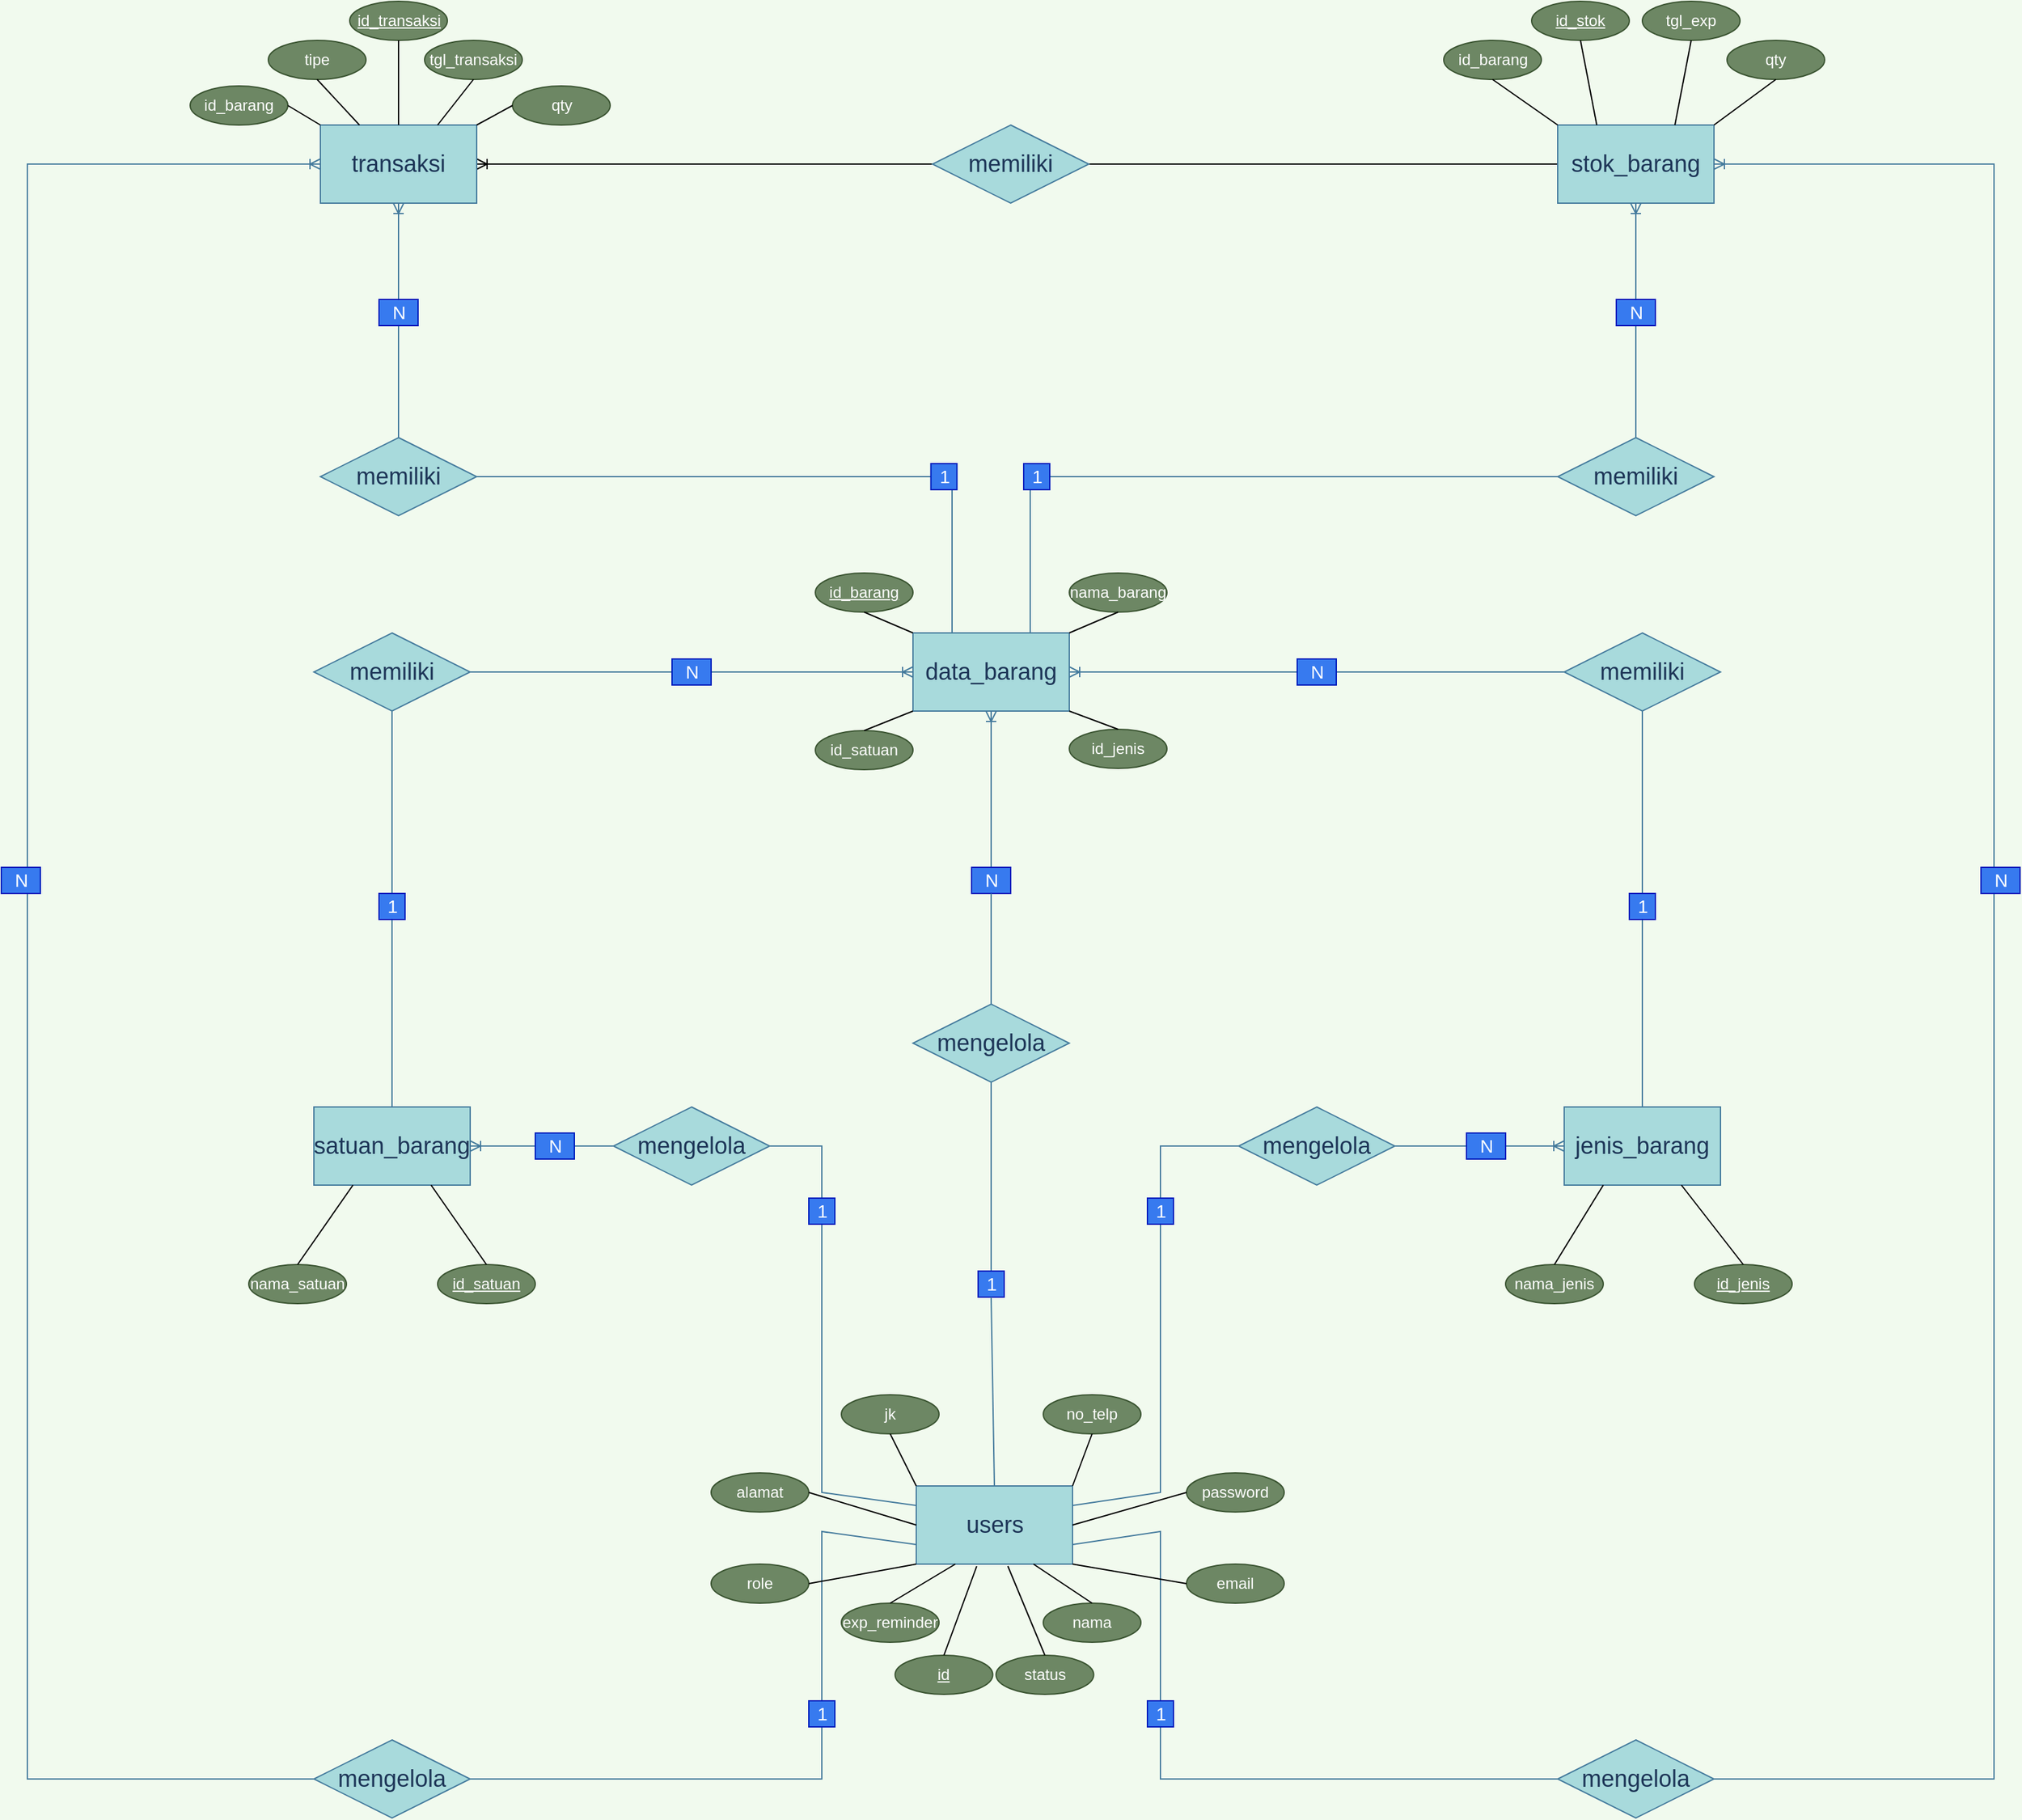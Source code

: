 <mxfile version="14.8.0" type="device"><diagram id="NqSRpbnC6tmVf7jYJp5x" name="Page-1"><mxGraphModel dx="2586" dy="2064" grid="1" gridSize="10" guides="1" tooltips="1" connect="1" arrows="1" fold="1" page="1" pageScale="1" pageWidth="850" pageHeight="1100" background="#F1FAEE" math="0" shadow="0"><root><mxCell id="0"/><mxCell id="1" parent="0"/><mxCell id="N43qini-eTyq1jit4gel-2" value="" style="fontSize=12;html=1;endArrow=ERoneToMany;entryX=1;entryY=0.5;entryDx=0;entryDy=0;exitX=0;exitY=0.5;exitDx=0;exitDy=0;" edge="1" parent="1" source="0LpE2z9SknwrmuO1FO9t-9" target="0LpE2z9SknwrmuO1FO9t-3"><mxGeometry width="100" height="100" relative="1" as="geometry"><mxPoint x="385" y="-300" as="sourcePoint"/><mxPoint x="485" y="-400" as="targetPoint"/></mxGeometry></mxCell><mxCell id="0LpE2z9SknwrmuO1FO9t-1" value="users" style="rounded=0;whiteSpace=wrap;html=1;fontSize=18;fillColor=#A8DADC;strokeColor=#457B9D;fontColor=#1D3557;" parent="1" vertex="1"><mxGeometry x="132.5" y="490" width="120" height="60" as="geometry"/></mxCell><mxCell id="0LpE2z9SknwrmuO1FO9t-3" value="transaksi" style="rounded=0;whiteSpace=wrap;html=1;fontSize=18;fillColor=#A8DADC;strokeColor=#457B9D;fontColor=#1D3557;" parent="1" vertex="1"><mxGeometry x="-325" y="-555" width="120" height="60" as="geometry"/></mxCell><mxCell id="0LpE2z9SknwrmuO1FO9t-5" value="data_barang" style="rounded=0;whiteSpace=wrap;html=1;fontSize=18;fillColor=#A8DADC;strokeColor=#457B9D;fontColor=#1D3557;" parent="1" vertex="1"><mxGeometry x="130" y="-165" width="120" height="60" as="geometry"/></mxCell><mxCell id="0LpE2z9SknwrmuO1FO9t-7" value="jenis_barang" style="rounded=0;whiteSpace=wrap;html=1;fontSize=18;fillColor=#A8DADC;strokeColor=#457B9D;fontColor=#1D3557;" parent="1" vertex="1"><mxGeometry x="630" y="199" width="120" height="60" as="geometry"/></mxCell><mxCell id="0LpE2z9SknwrmuO1FO9t-8" value="satuan_barang" style="rounded=0;whiteSpace=wrap;html=1;fontSize=18;fillColor=#A8DADC;strokeColor=#457B9D;fontColor=#1D3557;" parent="1" vertex="1"><mxGeometry x="-330" y="199" width="120" height="60" as="geometry"/></mxCell><mxCell id="0LpE2z9SknwrmuO1FO9t-9" value="stok_barang" style="rounded=0;whiteSpace=wrap;html=1;fontSize=18;fillColor=#A8DADC;strokeColor=#457B9D;fontColor=#1D3557;" parent="1" vertex="1"><mxGeometry x="625" y="-555" width="120" height="60" as="geometry"/></mxCell><mxCell id="0LpE2z9SknwrmuO1FO9t-11" value="mengelola" style="shape=rhombus;perimeter=rhombusPerimeter;whiteSpace=wrap;html=1;align=center;fontSize=18;fillColor=#A8DADC;strokeColor=#457B9D;fontColor=#1D3557;" parent="1" vertex="1"><mxGeometry x="130" y="120" width="120" height="60" as="geometry"/></mxCell><mxCell id="0LpE2z9SknwrmuO1FO9t-16" value="mengelola" style="shape=rhombus;perimeter=rhombusPerimeter;whiteSpace=wrap;html=1;align=center;fontSize=18;fillColor=#A8DADC;strokeColor=#457B9D;fontColor=#1D3557;" parent="1" vertex="1"><mxGeometry x="380" y="199" width="120" height="60" as="geometry"/></mxCell><mxCell id="0LpE2z9SknwrmuO1FO9t-17" value="memiliki" style="shape=rhombus;perimeter=rhombusPerimeter;whiteSpace=wrap;html=1;align=center;fontSize=18;fillColor=#A8DADC;strokeColor=#457B9D;fontColor=#1D3557;" parent="1" vertex="1"><mxGeometry x="-330" y="-165" width="120" height="60" as="geometry"/></mxCell><mxCell id="0LpE2z9SknwrmuO1FO9t-18" value="memiliki" style="shape=rhombus;perimeter=rhombusPerimeter;whiteSpace=wrap;html=1;align=center;fontSize=18;fillColor=#A8DADC;strokeColor=#457B9D;fontColor=#1D3557;" parent="1" vertex="1"><mxGeometry x="630" y="-165" width="120" height="60" as="geometry"/></mxCell><mxCell id="0LpE2z9SknwrmuO1FO9t-19" value="memiliki" style="shape=rhombus;perimeter=rhombusPerimeter;whiteSpace=wrap;html=1;align=center;fontSize=18;fillColor=#A8DADC;strokeColor=#457B9D;fontColor=#1D3557;" parent="1" vertex="1"><mxGeometry x="-325" y="-315" width="120" height="60" as="geometry"/></mxCell><mxCell id="0LpE2z9SknwrmuO1FO9t-20" value="mengelola" style="shape=rhombus;perimeter=rhombusPerimeter;whiteSpace=wrap;html=1;align=center;fontSize=18;fillColor=#A8DADC;strokeColor=#457B9D;fontColor=#1D3557;" parent="1" vertex="1"><mxGeometry x="-100" y="199" width="120" height="60" as="geometry"/></mxCell><mxCell id="0LpE2z9SknwrmuO1FO9t-22" value="memiliki" style="shape=rhombus;perimeter=rhombusPerimeter;whiteSpace=wrap;html=1;align=center;fontSize=18;fillColor=#A8DADC;strokeColor=#457B9D;fontColor=#1D3557;" parent="1" vertex="1"><mxGeometry x="625" y="-315" width="120" height="60" as="geometry"/></mxCell><mxCell id="0LpE2z9SknwrmuO1FO9t-23" value="mengelola" style="shape=rhombus;perimeter=rhombusPerimeter;whiteSpace=wrap;html=1;align=center;fontSize=18;fillColor=#A8DADC;strokeColor=#457B9D;fontColor=#1D3557;" parent="1" vertex="1"><mxGeometry x="625" y="685" width="120" height="60" as="geometry"/></mxCell><mxCell id="0LpE2z9SknwrmuO1FO9t-24" value="" style="endArrow=none;html=1;rounded=0;fontSize=18;exitX=0.5;exitY=0;exitDx=0;exitDy=0;entryX=0.5;entryY=1;entryDx=0;entryDy=0;strokeColor=#457B9D;fontColor=#1D3557;labelBackgroundColor=#F1FAEE;strokeWidth=1;startArrow=none;" parent="1" source="0LpE2z9SknwrmuO1FO9t-92" target="0LpE2z9SknwrmuO1FO9t-11" edge="1"><mxGeometry relative="1" as="geometry"><mxPoint x="470" y="19" as="sourcePoint"/><mxPoint x="630" y="19" as="targetPoint"/></mxGeometry></mxCell><mxCell id="0LpE2z9SknwrmuO1FO9t-26" value="" style="endArrow=none;html=1;rounded=0;fontSize=18;exitX=1;exitY=0.25;exitDx=0;exitDy=0;entryX=0;entryY=0.5;entryDx=0;entryDy=0;strokeColor=#457B9D;fontColor=#1D3557;labelBackgroundColor=#F1FAEE;strokeWidth=1;" parent="1" source="0LpE2z9SknwrmuO1FO9t-1" target="0LpE2z9SknwrmuO1FO9t-16" edge="1"><mxGeometry relative="1" as="geometry"><mxPoint x="250" y="334" as="sourcePoint"/><mxPoint x="630" y="19" as="targetPoint"/><Array as="points"><mxPoint x="320" y="495"/><mxPoint x="320" y="229"/></Array></mxGeometry></mxCell><mxCell id="0LpE2z9SknwrmuO1FO9t-27" value="" style="endArrow=none;html=1;rounded=0;fontSize=18;exitX=0;exitY=0.5;exitDx=0;exitDy=0;entryX=1;entryY=0.75;entryDx=0;entryDy=0;strokeColor=#457B9D;fontColor=#1D3557;labelBackgroundColor=#F1FAEE;strokeWidth=1;" parent="1" source="0LpE2z9SknwrmuO1FO9t-23" target="0LpE2z9SknwrmuO1FO9t-1" edge="1"><mxGeometry relative="1" as="geometry"><mxPoint x="200" y="585" as="sourcePoint"/><mxPoint x="250" y="620" as="targetPoint"/><Array as="points"><mxPoint x="320" y="715"/><mxPoint x="320" y="525"/></Array></mxGeometry></mxCell><mxCell id="0LpE2z9SknwrmuO1FO9t-30" value="" style="endArrow=none;html=1;rounded=0;fontSize=18;exitX=0;exitY=0.25;exitDx=0;exitDy=0;entryX=1;entryY=0.5;entryDx=0;entryDy=0;strokeColor=#457B9D;fontColor=#1D3557;labelBackgroundColor=#F1FAEE;strokeWidth=1;" parent="1" source="0LpE2z9SknwrmuO1FO9t-1" target="0LpE2z9SknwrmuO1FO9t-20" edge="1"><mxGeometry relative="1" as="geometry"><mxPoint x="130" y="334" as="sourcePoint"/><mxPoint x="230" y="209" as="targetPoint"/><Array as="points"><mxPoint x="60" y="495"/><mxPoint x="60" y="229"/></Array></mxGeometry></mxCell><mxCell id="0LpE2z9SknwrmuO1FO9t-35" value="" style="endArrow=none;html=1;rounded=0;fontSize=18;exitX=0.5;exitY=0;exitDx=0;exitDy=0;entryX=0.5;entryY=1;entryDx=0;entryDy=0;strokeColor=#457B9D;fontColor=#1D3557;labelBackgroundColor=#F1FAEE;strokeWidth=1;" parent="1" source="0LpE2z9SknwrmuO1FO9t-7" target="0LpE2z9SknwrmuO1FO9t-18" edge="1"><mxGeometry relative="1" as="geometry"><mxPoint x="280" y="409" as="sourcePoint"/><mxPoint x="280" y="259" as="targetPoint"/></mxGeometry></mxCell><mxCell id="0LpE2z9SknwrmuO1FO9t-37" value="" style="endArrow=none;html=1;rounded=0;fontSize=18;exitX=0.5;exitY=0;exitDx=0;exitDy=0;entryX=0.5;entryY=1;entryDx=0;entryDy=0;strokeColor=#457B9D;fontColor=#1D3557;labelBackgroundColor=#F1FAEE;strokeWidth=1;" parent="1" source="0LpE2z9SknwrmuO1FO9t-8" target="0LpE2z9SknwrmuO1FO9t-17" edge="1"><mxGeometry relative="1" as="geometry"><mxPoint x="300" y="429" as="sourcePoint"/><mxPoint x="300" y="279" as="targetPoint"/></mxGeometry></mxCell><mxCell id="0LpE2z9SknwrmuO1FO9t-42" value="" style="endArrow=none;html=1;rounded=0;fontSize=18;exitX=0.75;exitY=0;exitDx=0;exitDy=0;entryX=0;entryY=0.5;entryDx=0;entryDy=0;strokeColor=#457B9D;fontColor=#1D3557;labelBackgroundColor=#F1FAEE;strokeWidth=1;" parent="1" source="0LpE2z9SknwrmuO1FO9t-5" target="0LpE2z9SknwrmuO1FO9t-22" edge="1"><mxGeometry relative="1" as="geometry"><mxPoint x="200" y="-295" as="sourcePoint"/><mxPoint x="200" y="-405" as="targetPoint"/><Array as="points"><mxPoint x="220" y="-285"/></Array></mxGeometry></mxCell><mxCell id="0LpE2z9SknwrmuO1FO9t-43" value="" style="endArrow=none;html=1;rounded=0;fontSize=18;exitX=0.25;exitY=0;exitDx=0;exitDy=0;entryX=1;entryY=0.5;entryDx=0;entryDy=0;strokeColor=#457B9D;fontColor=#1D3557;labelBackgroundColor=#F1FAEE;strokeWidth=1;" parent="1" source="0LpE2z9SknwrmuO1FO9t-5" target="0LpE2z9SknwrmuO1FO9t-19" edge="1"><mxGeometry relative="1" as="geometry"><mxPoint x="210" y="-285" as="sourcePoint"/><mxPoint x="210" y="-395" as="targetPoint"/><Array as="points"><mxPoint x="160" y="-285"/></Array></mxGeometry></mxCell><mxCell id="0LpE2z9SknwrmuO1FO9t-56" value="mengelola" style="shape=rhombus;perimeter=rhombusPerimeter;whiteSpace=wrap;html=1;align=center;fontSize=18;fillColor=#A8DADC;strokeColor=#457B9D;fontColor=#1D3557;" parent="1" vertex="1"><mxGeometry x="-330" y="685" width="120" height="60" as="geometry"/></mxCell><mxCell id="0LpE2z9SknwrmuO1FO9t-57" value="" style="endArrow=none;html=1;rounded=0;fontSize=18;exitX=1;exitY=0.5;exitDx=0;exitDy=0;entryX=0;entryY=0.75;entryDx=0;entryDy=0;strokeColor=#457B9D;fontColor=#1D3557;labelBackgroundColor=#F1FAEE;strokeWidth=1;" parent="1" source="0LpE2z9SknwrmuO1FO9t-56" target="0LpE2z9SknwrmuO1FO9t-1" edge="1"><mxGeometry relative="1" as="geometry"><mxPoint x="-200" y="725" as="sourcePoint"/><mxPoint x="190" y="635" as="targetPoint"/><Array as="points"><mxPoint x="60" y="715"/><mxPoint x="60" y="525"/></Array></mxGeometry></mxCell><mxCell id="0LpE2z9SknwrmuO1FO9t-59" value="" style="fontSize=12;html=1;endArrow=ERoneToMany;entryX=0.5;entryY=1;entryDx=0;entryDy=0;exitX=0.5;exitY=0;exitDx=0;exitDy=0;strokeColor=#457B9D;fontColor=#1D3557;labelBackgroundColor=#F1FAEE;strokeWidth=1;startArrow=none;" parent="1" source="0LpE2z9SknwrmuO1FO9t-90" target="0LpE2z9SknwrmuO1FO9t-5" edge="1"><mxGeometry width="100" height="100" relative="1" as="geometry"><mxPoint x="100" y="19" as="sourcePoint"/><mxPoint x="200" y="-81" as="targetPoint"/></mxGeometry></mxCell><mxCell id="0LpE2z9SknwrmuO1FO9t-60" value="" style="fontSize=12;html=1;endArrow=ERoneToMany;entryX=0;entryY=0.5;entryDx=0;entryDy=0;exitX=1;exitY=0.5;exitDx=0;exitDy=0;strokeColor=#457B9D;fontColor=#1D3557;labelBackgroundColor=#F1FAEE;" parent="1" source="0LpE2z9SknwrmuO1FO9t-16" target="0LpE2z9SknwrmuO1FO9t-7" edge="1"><mxGeometry width="100" height="100" relative="1" as="geometry"><mxPoint x="200" y="5" as="sourcePoint"/><mxPoint x="200" y="-95" as="targetPoint"/></mxGeometry></mxCell><mxCell id="0LpE2z9SknwrmuO1FO9t-61" value="" style="fontSize=12;html=1;endArrow=ERoneToMany;entryX=1;entryY=0.5;entryDx=0;entryDy=0;exitX=0;exitY=0.5;exitDx=0;exitDy=0;strokeColor=#457B9D;fontColor=#1D3557;labelBackgroundColor=#F1FAEE;strokeWidth=1;" parent="1" source="0LpE2z9SknwrmuO1FO9t-20" target="0LpE2z9SknwrmuO1FO9t-8" edge="1"><mxGeometry width="100" height="100" relative="1" as="geometry"><mxPoint x="210" y="15" as="sourcePoint"/><mxPoint x="210" y="-85" as="targetPoint"/></mxGeometry></mxCell><mxCell id="0LpE2z9SknwrmuO1FO9t-65" value="" style="fontSize=12;html=1;endArrow=ERoneToMany;exitX=1;exitY=0.5;exitDx=0;exitDy=0;rounded=0;entryX=1;entryY=0.5;entryDx=0;entryDy=0;strokeColor=#457B9D;fontColor=#1D3557;labelBackgroundColor=#F1FAEE;strokeWidth=1;" parent="1" source="0LpE2z9SknwrmuO1FO9t-23" target="0LpE2z9SknwrmuO1FO9t-9" edge="1"><mxGeometry width="100" height="100" relative="1" as="geometry"><mxPoint x="250" y="216" as="sourcePoint"/><mxPoint x="910" y="490" as="targetPoint"/><Array as="points"><mxPoint x="960" y="715"/><mxPoint x="960" y="-525"/></Array></mxGeometry></mxCell><mxCell id="0LpE2z9SknwrmuO1FO9t-66" value="" style="fontSize=12;html=1;endArrow=ERoneToMany;entryX=0;entryY=0.5;entryDx=0;entryDy=0;exitX=0;exitY=0.5;exitDx=0;exitDy=0;rounded=0;strokeColor=#457B9D;fontColor=#1D3557;labelBackgroundColor=#F1FAEE;strokeWidth=1;" parent="1" source="0LpE2z9SknwrmuO1FO9t-56" target="0LpE2z9SknwrmuO1FO9t-3" edge="1"><mxGeometry width="100" height="100" relative="1" as="geometry"><mxPoint x="260" y="226" as="sourcePoint"/><mxPoint x="190" y="-625" as="targetPoint"/><Array as="points"><mxPoint x="-550" y="715"/><mxPoint x="-550" y="-525"/></Array></mxGeometry></mxCell><mxCell id="0LpE2z9SknwrmuO1FO9t-14" value="memiliki" style="shape=rhombus;perimeter=rhombusPerimeter;whiteSpace=wrap;html=1;align=center;fontSize=18;fillColor=#A8DADC;strokeColor=#457B9D;fontColor=#1D3557;" parent="1" vertex="1"><mxGeometry x="145" y="-555" width="120" height="60" as="geometry"/></mxCell><mxCell id="0LpE2z9SknwrmuO1FO9t-73" value="" style="fontSize=12;html=1;endArrow=ERoneToMany;rounded=0;exitX=0.5;exitY=0;exitDx=0;exitDy=0;strokeColor=#457B9D;fontColor=#1D3557;labelBackgroundColor=#F1FAEE;entryX=0.5;entryY=1;entryDx=0;entryDy=0;" parent="1" source="0LpE2z9SknwrmuO1FO9t-22" target="0LpE2z9SknwrmuO1FO9t-9" edge="1"><mxGeometry width="100" height="100" relative="1" as="geometry"><mxPoint x="205" y="-85" as="sourcePoint"/><mxPoint x="695" y="-480" as="targetPoint"/></mxGeometry></mxCell><mxCell id="0LpE2z9SknwrmuO1FO9t-74" value="" style="fontSize=12;html=1;endArrow=ERoneToMany;rounded=0;entryX=0.5;entryY=1;entryDx=0;entryDy=0;exitX=0.5;exitY=0;exitDx=0;exitDy=0;strokeColor=#457B9D;fontColor=#1D3557;labelBackgroundColor=#F1FAEE;strokeWidth=1;" parent="1" source="0LpE2z9SknwrmuO1FO9t-19" target="0LpE2z9SknwrmuO1FO9t-3" edge="1"><mxGeometry width="100" height="100" relative="1" as="geometry"><mxPoint x="-65" y="-301" as="sourcePoint"/><mxPoint x="-65" y="-481" as="targetPoint"/></mxGeometry></mxCell><mxCell id="0LpE2z9SknwrmuO1FO9t-75" value="" style="fontSize=12;html=1;endArrow=ERoneToMany;rounded=0;entryX=0;entryY=0.5;entryDx=0;entryDy=0;exitX=1;exitY=0.5;exitDx=0;exitDy=0;strokeColor=#457B9D;fontColor=#1D3557;labelBackgroundColor=#F1FAEE;strokeWidth=1;" parent="1" source="0LpE2z9SknwrmuO1FO9t-17" target="0LpE2z9SknwrmuO1FO9t-5" edge="1"><mxGeometry width="100" height="100" relative="1" as="geometry"><mxPoint x="700" y="-365" as="sourcePoint"/><mxPoint x="700" y="-545" as="targetPoint"/></mxGeometry></mxCell><mxCell id="0LpE2z9SknwrmuO1FO9t-76" value="" style="fontSize=12;html=1;endArrow=ERoneToMany;rounded=0;entryX=1;entryY=0.5;entryDx=0;entryDy=0;exitX=0;exitY=0.5;exitDx=0;exitDy=0;strokeColor=#457B9D;fontColor=#1D3557;labelBackgroundColor=#F1FAEE;strokeWidth=1;" parent="1" source="0LpE2z9SknwrmuO1FO9t-18" target="0LpE2z9SknwrmuO1FO9t-5" edge="1"><mxGeometry width="100" height="100" relative="1" as="geometry"><mxPoint x="-200" y="-125" as="sourcePoint"/><mxPoint x="140" y="-125" as="targetPoint"/></mxGeometry></mxCell><mxCell id="0LpE2z9SknwrmuO1FO9t-77" value="1" style="text;html=1;align=center;verticalAlign=middle;resizable=0;points=[];autosize=1;strokeColor=#001DBC;fontSize=14;fontColor=#ffffff;fillColor=#377AEF;" parent="1" vertex="1"><mxGeometry x="310" y="269" width="20" height="20" as="geometry"/></mxCell><mxCell id="0LpE2z9SknwrmuO1FO9t-81" value="N" style="text;html=1;align=center;verticalAlign=middle;resizable=0;points=[];autosize=1;strokeColor=#001DBC;fontSize=14;fontColor=#ffffff;fillColor=#377AEF;" parent="1" vertex="1"><mxGeometry x="555" y="219" width="30" height="20" as="geometry"/></mxCell><mxCell id="0LpE2z9SknwrmuO1FO9t-82" value="1" style="text;html=1;align=center;verticalAlign=middle;resizable=0;points=[];autosize=1;strokeColor=#001DBC;fontSize=14;fontColor=#ffffff;fillColor=#377AEF;" parent="1" vertex="1"><mxGeometry x="310" y="655" width="20" height="20" as="geometry"/></mxCell><mxCell id="0LpE2z9SknwrmuO1FO9t-83" value="N" style="text;html=1;align=center;verticalAlign=middle;resizable=0;points=[];autosize=1;strokeColor=#001DBC;fontSize=14;fontColor=#ffffff;fillColor=#377AEF;" parent="1" vertex="1"><mxGeometry x="950" y="15" width="30" height="20" as="geometry"/></mxCell><mxCell id="0LpE2z9SknwrmuO1FO9t-84" value="N" style="text;html=1;align=center;verticalAlign=middle;resizable=0;points=[];autosize=1;strokeColor=#001DBC;fontSize=14;fontColor=#ffffff;fillColor=#377AEF;" parent="1" vertex="1"><mxGeometry x="-160" y="219" width="30" height="20" as="geometry"/></mxCell><mxCell id="0LpE2z9SknwrmuO1FO9t-85" value="1" style="text;html=1;align=center;verticalAlign=middle;resizable=0;points=[];autosize=1;strokeColor=#001DBC;fontSize=14;fontColor=#ffffff;fillColor=#377AEF;" parent="1" vertex="1"><mxGeometry x="50" y="269" width="20" height="20" as="geometry"/></mxCell><mxCell id="0LpE2z9SknwrmuO1FO9t-88" value="1" style="text;html=1;align=center;verticalAlign=middle;resizable=0;points=[];autosize=1;strokeColor=#001DBC;fontSize=14;fontColor=#ffffff;fillColor=#377AEF;" parent="1" vertex="1"><mxGeometry x="50" y="655" width="20" height="20" as="geometry"/></mxCell><mxCell id="0LpE2z9SknwrmuO1FO9t-89" value="N" style="text;html=1;align=center;verticalAlign=middle;resizable=0;points=[];autosize=1;strokeColor=#001DBC;fontSize=14;fontColor=#ffffff;fillColor=#377AEF;" parent="1" vertex="1"><mxGeometry x="-570" y="15" width="30" height="20" as="geometry"/></mxCell><mxCell id="0LpE2z9SknwrmuO1FO9t-90" value="N" style="text;html=1;align=center;verticalAlign=middle;resizable=0;points=[];autosize=1;strokeColor=#001DBC;fontSize=14;fontColor=#ffffff;fillColor=#377AEF;" parent="1" vertex="1"><mxGeometry x="175" y="15" width="30" height="20" as="geometry"/></mxCell><mxCell id="0LpE2z9SknwrmuO1FO9t-91" value="" style="fontSize=12;html=1;endArrow=none;entryX=0.5;entryY=1;entryDx=0;entryDy=0;exitX=0.5;exitY=0;exitDx=0;exitDy=0;strokeColor=#457B9D;fontColor=#1D3557;labelBackgroundColor=#F1FAEE;strokeWidth=1;" parent="1" source="0LpE2z9SknwrmuO1FO9t-11" target="0LpE2z9SknwrmuO1FO9t-90" edge="1"><mxGeometry width="100" height="100" relative="1" as="geometry"><mxPoint x="190" y="-5" as="sourcePoint"/><mxPoint x="190" y="-105" as="targetPoint"/></mxGeometry></mxCell><mxCell id="0LpE2z9SknwrmuO1FO9t-92" value="1" style="text;html=1;align=center;verticalAlign=middle;resizable=0;points=[];autosize=1;strokeColor=#001DBC;fontSize=14;fontColor=#ffffff;fillColor=#377AEF;" parent="1" vertex="1"><mxGeometry x="180" y="325" width="20" height="20" as="geometry"/></mxCell><mxCell id="0LpE2z9SknwrmuO1FO9t-93" value="" style="endArrow=none;html=1;rounded=0;fontSize=18;exitX=0.5;exitY=0;exitDx=0;exitDy=0;entryX=0.5;entryY=1;entryDx=0;entryDy=0;strokeColor=#457B9D;fontColor=#1D3557;labelBackgroundColor=#F1FAEE;strokeWidth=1;" parent="1" source="0LpE2z9SknwrmuO1FO9t-1" target="0LpE2z9SknwrmuO1FO9t-92" edge="1"><mxGeometry relative="1" as="geometry"><mxPoint x="190" y="319" as="sourcePoint"/><mxPoint x="190" y="55" as="targetPoint"/></mxGeometry></mxCell><mxCell id="0LpE2z9SknwrmuO1FO9t-94" value="1" style="text;html=1;align=center;verticalAlign=middle;resizable=0;points=[];autosize=1;strokeColor=#001DBC;fontSize=14;fontColor=#ffffff;fillColor=#377AEF;" parent="1" vertex="1"><mxGeometry x="680" y="35" width="20" height="20" as="geometry"/></mxCell><mxCell id="0LpE2z9SknwrmuO1FO9t-95" value="N" style="text;html=1;align=center;verticalAlign=middle;resizable=0;points=[];autosize=1;strokeColor=#001DBC;fontSize=14;fontColor=#ffffff;fillColor=#377AEF;" parent="1" vertex="1"><mxGeometry x="425" y="-145" width="30" height="20" as="geometry"/></mxCell><mxCell id="0LpE2z9SknwrmuO1FO9t-96" value="N" style="text;html=1;align=center;verticalAlign=middle;resizable=0;points=[];autosize=1;strokeColor=#001DBC;fontSize=14;fontColor=#ffffff;fillColor=#377AEF;" parent="1" vertex="1"><mxGeometry x="-55" y="-145" width="30" height="20" as="geometry"/></mxCell><mxCell id="0LpE2z9SknwrmuO1FO9t-97" value="1" style="text;html=1;align=center;verticalAlign=middle;resizable=0;points=[];autosize=1;strokeColor=#001DBC;fontSize=14;fontColor=#ffffff;fillColor=#377AEF;" parent="1" vertex="1"><mxGeometry x="-280" y="35" width="20" height="20" as="geometry"/></mxCell><mxCell id="0LpE2z9SknwrmuO1FO9t-102" value="N" style="text;html=1;align=center;verticalAlign=middle;resizable=0;points=[];autosize=1;strokeColor=#001DBC;fontSize=14;fontColor=#ffffff;fillColor=#377AEF;" parent="1" vertex="1"><mxGeometry x="-280" y="-421" width="30" height="20" as="geometry"/></mxCell><mxCell id="0LpE2z9SknwrmuO1FO9t-104" value="1" style="text;html=1;align=center;verticalAlign=middle;resizable=0;points=[];autosize=1;strokeColor=#001DBC;fontSize=14;fontColor=#ffffff;fillColor=#377AEF;" parent="1" vertex="1"><mxGeometry x="143.75" y="-295" width="20" height="20" as="geometry"/></mxCell><mxCell id="0LpE2z9SknwrmuO1FO9t-116" value="N" style="text;html=1;align=center;verticalAlign=middle;resizable=0;points=[];autosize=1;strokeColor=#001DBC;fontSize=14;fontColor=#ffffff;fillColor=#377AEF;" parent="1" vertex="1"><mxGeometry x="670" y="-421" width="30" height="20" as="geometry"/></mxCell><mxCell id="f75K8_sTijkNqX_Js_gr-3" value="role" style="ellipse;whiteSpace=wrap;html=1;fillColor=#6d8764;strokeColor=#3A5431;fontColor=#ffffff;" parent="1" vertex="1"><mxGeometry x="-25" y="550" width="75" height="30" as="geometry"/></mxCell><mxCell id="f75K8_sTijkNqX_Js_gr-4" value="nama" style="ellipse;whiteSpace=wrap;html=1;fillColor=#6d8764;strokeColor=#3A5431;fontColor=#ffffff;" parent="1" vertex="1"><mxGeometry x="230" y="580" width="75" height="30" as="geometry"/></mxCell><mxCell id="f75K8_sTijkNqX_Js_gr-5" value="email" style="ellipse;whiteSpace=wrap;html=1;fillColor=#6d8764;strokeColor=#3A5431;fontColor=#ffffff;" parent="1" vertex="1"><mxGeometry x="340" y="550" width="75" height="30" as="geometry"/></mxCell><mxCell id="f75K8_sTijkNqX_Js_gr-6" value="password" style="ellipse;whiteSpace=wrap;html=1;fillColor=#6d8764;strokeColor=#3A5431;fontColor=#ffffff;" parent="1" vertex="1"><mxGeometry x="340" y="480" width="75" height="30" as="geometry"/></mxCell><mxCell id="f75K8_sTijkNqX_Js_gr-7" value="jk" style="ellipse;whiteSpace=wrap;html=1;fillColor=#6d8764;strokeColor=#3A5431;fontColor=#ffffff;" parent="1" vertex="1"><mxGeometry x="75" y="420" width="75" height="30" as="geometry"/></mxCell><mxCell id="f75K8_sTijkNqX_Js_gr-8" value="alamat" style="ellipse;whiteSpace=wrap;html=1;fillColor=#6d8764;strokeColor=#3A5431;fontColor=#ffffff;" parent="1" vertex="1"><mxGeometry x="-25" y="480" width="75" height="30" as="geometry"/></mxCell><mxCell id="f75K8_sTijkNqX_Js_gr-9" value="exp_reminder" style="ellipse;whiteSpace=wrap;html=1;fillColor=#6d8764;strokeColor=#3A5431;fontColor=#ffffff;" parent="1" vertex="1"><mxGeometry x="75" y="580" width="75" height="30" as="geometry"/></mxCell><mxCell id="f75K8_sTijkNqX_Js_gr-10" value="no_telp" style="ellipse;whiteSpace=wrap;html=1;fillColor=#6d8764;strokeColor=#3A5431;fontColor=#ffffff;" parent="1" vertex="1"><mxGeometry x="230" y="420" width="75" height="30" as="geometry"/></mxCell><mxCell id="f75K8_sTijkNqX_Js_gr-11" value="id" style="ellipse;whiteSpace=wrap;html=1;align=center;fontStyle=4;fillColor=#6d8764;strokeColor=#3A5431;fontColor=#ffffff;" parent="1" vertex="1"><mxGeometry x="116.25" y="620" width="75" height="30" as="geometry"/></mxCell><mxCell id="f75K8_sTijkNqX_Js_gr-15" value="" style="endArrow=none;html=1;entryX=0;entryY=0.5;entryDx=0;entryDy=0;exitX=1;exitY=0.5;exitDx=0;exitDy=0;" parent="1" source="0LpE2z9SknwrmuO1FO9t-1" target="f75K8_sTijkNqX_Js_gr-6" edge="1"><mxGeometry width="50" height="50" relative="1" as="geometry"><mxPoint x="240" y="650" as="sourcePoint"/><mxPoint x="290" y="600" as="targetPoint"/></mxGeometry></mxCell><mxCell id="f75K8_sTijkNqX_Js_gr-16" value="" style="endArrow=none;html=1;entryX=0;entryY=0.5;entryDx=0;entryDy=0;exitX=1;exitY=1;exitDx=0;exitDy=0;" parent="1" source="0LpE2z9SknwrmuO1FO9t-1" target="f75K8_sTijkNqX_Js_gr-5" edge="1"><mxGeometry width="50" height="50" relative="1" as="geometry"><mxPoint x="260" y="520" as="sourcePoint"/><mxPoint x="350.0" y="520" as="targetPoint"/></mxGeometry></mxCell><mxCell id="f75K8_sTijkNqX_Js_gr-17" value="" style="endArrow=none;html=1;entryX=0.5;entryY=0;entryDx=0;entryDy=0;exitX=0.75;exitY=1;exitDx=0;exitDy=0;" parent="1" source="0LpE2z9SknwrmuO1FO9t-1" target="f75K8_sTijkNqX_Js_gr-4" edge="1"><mxGeometry width="50" height="50" relative="1" as="geometry"><mxPoint x="260" y="550" as="sourcePoint"/><mxPoint x="350.0" y="575" as="targetPoint"/></mxGeometry></mxCell><mxCell id="f75K8_sTijkNqX_Js_gr-18" value="" style="endArrow=none;html=1;entryX=0.5;entryY=0;entryDx=0;entryDy=0;exitX=0.387;exitY=1.027;exitDx=0;exitDy=0;exitPerimeter=0;" parent="1" source="0LpE2z9SknwrmuO1FO9t-1" target="f75K8_sTijkNqX_Js_gr-11" edge="1"><mxGeometry width="50" height="50" relative="1" as="geometry"><mxPoint x="270" y="560" as="sourcePoint"/><mxPoint x="360.0" y="585" as="targetPoint"/></mxGeometry></mxCell><mxCell id="f75K8_sTijkNqX_Js_gr-19" value="" style="endArrow=none;html=1;entryX=0.5;entryY=0;entryDx=0;entryDy=0;exitX=0.25;exitY=1;exitDx=0;exitDy=0;" parent="1" source="0LpE2z9SknwrmuO1FO9t-1" target="f75K8_sTijkNqX_Js_gr-9" edge="1"><mxGeometry width="50" height="50" relative="1" as="geometry"><mxPoint x="170" y="550" as="sourcePoint"/><mxPoint x="137.5" y="590" as="targetPoint"/></mxGeometry></mxCell><mxCell id="f75K8_sTijkNqX_Js_gr-20" value="" style="endArrow=none;html=1;entryX=1;entryY=0.5;entryDx=0;entryDy=0;exitX=0;exitY=1;exitDx=0;exitDy=0;" parent="1" source="0LpE2z9SknwrmuO1FO9t-1" target="f75K8_sTijkNqX_Js_gr-3" edge="1"><mxGeometry width="50" height="50" relative="1" as="geometry"><mxPoint x="140" y="550" as="sourcePoint"/><mxPoint x="45.0" y="585" as="targetPoint"/></mxGeometry></mxCell><mxCell id="f75K8_sTijkNqX_Js_gr-21" value="" style="endArrow=none;html=1;entryX=1;entryY=0.5;entryDx=0;entryDy=0;exitX=0;exitY=0.5;exitDx=0;exitDy=0;" parent="1" source="0LpE2z9SknwrmuO1FO9t-1" target="f75K8_sTijkNqX_Js_gr-8" edge="1"><mxGeometry width="50" height="50" relative="1" as="geometry"><mxPoint x="150" y="560" as="sourcePoint"/><mxPoint x="55.0" y="595" as="targetPoint"/></mxGeometry></mxCell><mxCell id="f75K8_sTijkNqX_Js_gr-22" value="" style="endArrow=none;html=1;entryX=0;entryY=0;entryDx=0;entryDy=0;exitX=0.5;exitY=1;exitDx=0;exitDy=0;" parent="1" source="f75K8_sTijkNqX_Js_gr-7" target="0LpE2z9SknwrmuO1FO9t-1" edge="1"><mxGeometry width="50" height="50" relative="1" as="geometry"><mxPoint x="140" y="490" as="sourcePoint"/><mxPoint x="45.0" y="485" as="targetPoint"/></mxGeometry></mxCell><mxCell id="f75K8_sTijkNqX_Js_gr-23" value="" style="endArrow=none;html=1;entryX=0.5;entryY=1;entryDx=0;entryDy=0;exitX=1;exitY=0;exitDx=0;exitDy=0;" parent="1" source="0LpE2z9SknwrmuO1FO9t-1" target="f75K8_sTijkNqX_Js_gr-10" edge="1"><mxGeometry width="50" height="50" relative="1" as="geometry"><mxPoint x="220" y="530" as="sourcePoint"/><mxPoint x="268" y="451" as="targetPoint"/></mxGeometry></mxCell><mxCell id="f75K8_sTijkNqX_Js_gr-24" value="id_jenis" style="ellipse;whiteSpace=wrap;html=1;align=center;fontStyle=4;fillColor=#6d8764;strokeColor=#3A5431;fontColor=#ffffff;" parent="1" vertex="1"><mxGeometry x="730" y="320" width="75" height="30" as="geometry"/></mxCell><mxCell id="f75K8_sTijkNqX_Js_gr-25" value="nama_jenis" style="ellipse;whiteSpace=wrap;html=1;fillColor=#6d8764;strokeColor=#3A5431;fontColor=#ffffff;" parent="1" vertex="1"><mxGeometry x="585" y="320" width="75" height="30" as="geometry"/></mxCell><mxCell id="f75K8_sTijkNqX_Js_gr-26" value="" style="endArrow=none;html=1;entryX=0.25;entryY=1;entryDx=0;entryDy=0;exitX=0.5;exitY=0;exitDx=0;exitDy=0;" parent="1" source="f75K8_sTijkNqX_Js_gr-25" target="0LpE2z9SknwrmuO1FO9t-7" edge="1"><mxGeometry width="50" height="50" relative="1" as="geometry"><mxPoint x="310" y="330" as="sourcePoint"/><mxPoint x="360" y="280" as="targetPoint"/></mxGeometry></mxCell><mxCell id="f75K8_sTijkNqX_Js_gr-27" value="" style="endArrow=none;html=1;exitX=0.75;exitY=1;exitDx=0;exitDy=0;entryX=0.5;entryY=0;entryDx=0;entryDy=0;" parent="1" source="0LpE2z9SknwrmuO1FO9t-7" target="f75K8_sTijkNqX_Js_gr-24" edge="1"><mxGeometry width="50" height="50" relative="1" as="geometry"><mxPoint x="632.5" y="330" as="sourcePoint"/><mxPoint x="730" y="270" as="targetPoint"/></mxGeometry></mxCell><mxCell id="f75K8_sTijkNqX_Js_gr-28" value="id_satuan" style="ellipse;whiteSpace=wrap;html=1;align=center;fontStyle=4;fillColor=#6d8764;strokeColor=#3A5431;fontColor=#ffffff;" parent="1" vertex="1"><mxGeometry x="-235" y="320" width="75" height="30" as="geometry"/></mxCell><mxCell id="f75K8_sTijkNqX_Js_gr-29" value="nama_satuan" style="ellipse;whiteSpace=wrap;html=1;fillColor=#6d8764;strokeColor=#3A5431;fontColor=#ffffff;" parent="1" vertex="1"><mxGeometry x="-380" y="320" width="75" height="30" as="geometry"/></mxCell><mxCell id="f75K8_sTijkNqX_Js_gr-30" value="" style="endArrow=none;html=1;exitX=0.5;exitY=0;exitDx=0;exitDy=0;entryX=0.25;entryY=1;entryDx=0;entryDy=0;" parent="1" source="f75K8_sTijkNqX_Js_gr-29" target="0LpE2z9SknwrmuO1FO9t-8" edge="1"><mxGeometry width="50" height="50" relative="1" as="geometry"><mxPoint x="50" y="240" as="sourcePoint"/><mxPoint x="100" y="190" as="targetPoint"/></mxGeometry></mxCell><mxCell id="f75K8_sTijkNqX_Js_gr-31" value="" style="endArrow=none;html=1;exitX=0.75;exitY=1;exitDx=0;exitDy=0;entryX=0.5;entryY=0;entryDx=0;entryDy=0;" parent="1" source="0LpE2z9SknwrmuO1FO9t-8" target="f75K8_sTijkNqX_Js_gr-28" edge="1"><mxGeometry width="50" height="50" relative="1" as="geometry"><mxPoint x="-332.5" y="330" as="sourcePoint"/><mxPoint x="-290.0" y="269" as="targetPoint"/></mxGeometry></mxCell><mxCell id="f75K8_sTijkNqX_Js_gr-41" value="id_stok" style="ellipse;whiteSpace=wrap;html=1;align=center;fontStyle=4;fillColor=#6d8764;strokeColor=#3A5431;fontColor=#ffffff;" parent="1" vertex="1"><mxGeometry x="605" y="-650" width="75" height="30" as="geometry"/></mxCell><mxCell id="f75K8_sTijkNqX_Js_gr-46" value="tgl_exp" style="ellipse;whiteSpace=wrap;html=1;fillColor=#6d8764;strokeColor=#3A5431;fontColor=#ffffff;" parent="1" vertex="1"><mxGeometry x="690" y="-650" width="75" height="30" as="geometry"/></mxCell><mxCell id="f75K8_sTijkNqX_Js_gr-48" value="" style="endArrow=none;html=1;entryX=0.5;entryY=1;entryDx=0;entryDy=0;exitX=0.25;exitY=0;exitDx=0;exitDy=0;" parent="1" target="f75K8_sTijkNqX_Js_gr-41" edge="1" source="0LpE2z9SknwrmuO1FO9t-9"><mxGeometry width="50" height="50" relative="1" as="geometry"><mxPoint x="705" y="-570" as="sourcePoint"/><mxPoint x="735" y="-560" as="targetPoint"/></mxGeometry></mxCell><mxCell id="f75K8_sTijkNqX_Js_gr-49" value="" style="endArrow=none;html=1;entryX=0.5;entryY=1;entryDx=0;entryDy=0;exitX=0.75;exitY=0;exitDx=0;exitDy=0;" parent="1" source="0LpE2z9SknwrmuO1FO9t-9" target="f75K8_sTijkNqX_Js_gr-46" edge="1"><mxGeometry width="50" height="50" relative="1" as="geometry"><mxPoint x="695" y="-545" as="sourcePoint"/><mxPoint x="695" y="-610" as="targetPoint"/></mxGeometry></mxCell><mxCell id="f75K8_sTijkNqX_Js_gr-53" value="nama_barang" style="ellipse;whiteSpace=wrap;html=1;fillColor=#6d8764;strokeColor=#3A5431;fontColor=#ffffff;" parent="1" vertex="1"><mxGeometry x="250" y="-211" width="75" height="30" as="geometry"/></mxCell><mxCell id="f75K8_sTijkNqX_Js_gr-54" value="id_barang" style="ellipse;whiteSpace=wrap;html=1;align=center;fontStyle=4;fillColor=#6d8764;strokeColor=#3A5431;fontColor=#ffffff;" parent="1" vertex="1"><mxGeometry x="55" y="-211" width="75" height="30" as="geometry"/></mxCell><mxCell id="f75K8_sTijkNqX_Js_gr-55" value="id_jenis" style="ellipse;whiteSpace=wrap;html=1;fillColor=#6d8764;strokeColor=#3A5431;fontColor=#ffffff;" parent="1" vertex="1"><mxGeometry x="250" y="-91" width="75" height="30" as="geometry"/></mxCell><mxCell id="f75K8_sTijkNqX_Js_gr-56" value="id_satuan" style="ellipse;whiteSpace=wrap;html=1;fillColor=#6d8764;strokeColor=#3A5431;fontColor=#ffffff;" parent="1" vertex="1"><mxGeometry x="55" y="-90" width="75" height="30" as="geometry"/></mxCell><mxCell id="f75K8_sTijkNqX_Js_gr-57" value="" style="endArrow=none;html=1;entryX=0.5;entryY=1;entryDx=0;entryDy=0;exitX=1;exitY=0;exitDx=0;exitDy=0;" parent="1" source="0LpE2z9SknwrmuO1FO9t-5" target="f75K8_sTijkNqX_Js_gr-53" edge="1"><mxGeometry width="50" height="50" relative="1" as="geometry"><mxPoint x="180" y="-70" as="sourcePoint"/><mxPoint x="230" y="-120" as="targetPoint"/></mxGeometry></mxCell><mxCell id="f75K8_sTijkNqX_Js_gr-58" value="" style="endArrow=none;html=1;entryX=0.5;entryY=1;entryDx=0;entryDy=0;exitX=0;exitY=0;exitDx=0;exitDy=0;" parent="1" source="0LpE2z9SknwrmuO1FO9t-5" target="f75K8_sTijkNqX_Js_gr-54" edge="1"><mxGeometry width="50" height="50" relative="1" as="geometry"><mxPoint x="180" y="-70" as="sourcePoint"/><mxPoint x="230" y="-120" as="targetPoint"/></mxGeometry></mxCell><mxCell id="f75K8_sTijkNqX_Js_gr-59" value="" style="endArrow=none;html=1;entryX=0;entryY=1;entryDx=0;entryDy=0;exitX=0.5;exitY=0;exitDx=0;exitDy=0;" parent="1" source="f75K8_sTijkNqX_Js_gr-56" target="0LpE2z9SknwrmuO1FO9t-5" edge="1"><mxGeometry width="50" height="50" relative="1" as="geometry"><mxPoint x="180" y="-70" as="sourcePoint"/><mxPoint x="230" y="-120" as="targetPoint"/></mxGeometry></mxCell><mxCell id="f75K8_sTijkNqX_Js_gr-60" value="" style="endArrow=none;html=1;entryX=0.5;entryY=0;entryDx=0;entryDy=0;exitX=1;exitY=1;exitDx=0;exitDy=0;" parent="1" source="0LpE2z9SknwrmuO1FO9t-5" target="f75K8_sTijkNqX_Js_gr-55" edge="1"><mxGeometry width="50" height="50" relative="1" as="geometry"><mxPoint x="180" y="-70" as="sourcePoint"/><mxPoint x="230" y="-120" as="targetPoint"/></mxGeometry></mxCell><mxCell id="N43qini-eTyq1jit4gel-1" value="1" style="text;html=1;align=center;verticalAlign=middle;resizable=0;points=[];autosize=1;strokeColor=#001DBC;fontSize=14;fontColor=#ffffff;fillColor=#377AEF;" vertex="1" parent="1"><mxGeometry x="215" y="-295" width="20" height="20" as="geometry"/></mxCell><mxCell id="N43qini-eTyq1jit4gel-3" value="id_barang" style="ellipse;whiteSpace=wrap;html=1;fillColor=#6d8764;strokeColor=#3A5431;fontColor=#ffffff;" vertex="1" parent="1"><mxGeometry x="537.5" y="-620" width="75" height="30" as="geometry"/></mxCell><mxCell id="N43qini-eTyq1jit4gel-4" value="id_barang" style="ellipse;whiteSpace=wrap;html=1;fillColor=#6d8764;strokeColor=#3A5431;fontColor=#ffffff;" vertex="1" parent="1"><mxGeometry x="-425" y="-585" width="75" height="30" as="geometry"/></mxCell><mxCell id="N43qini-eTyq1jit4gel-5" value="tgl_transaksi" style="ellipse;whiteSpace=wrap;html=1;fillColor=#6d8764;strokeColor=#3A5431;fontColor=#ffffff;" vertex="1" parent="1"><mxGeometry x="-245" y="-620" width="75" height="30" as="geometry"/></mxCell><mxCell id="N43qini-eTyq1jit4gel-7" value="" style="endArrow=none;html=1;entryX=0.5;entryY=1;entryDx=0;entryDy=0;exitX=0;exitY=0;exitDx=0;exitDy=0;" edge="1" parent="1" source="0LpE2z9SknwrmuO1FO9t-9" target="N43qini-eTyq1jit4gel-3"><mxGeometry width="50" height="50" relative="1" as="geometry"><mxPoint x="695" y="-545" as="sourcePoint"/><mxPoint x="695" y="-610" as="targetPoint"/></mxGeometry></mxCell><mxCell id="N43qini-eTyq1jit4gel-8" value="id_transaksi" style="ellipse;whiteSpace=wrap;html=1;align=center;fontStyle=4;fillColor=#6d8764;strokeColor=#3A5431;fontColor=#ffffff;" vertex="1" parent="1"><mxGeometry x="-302.5" y="-650" width="75" height="30" as="geometry"/></mxCell><mxCell id="N43qini-eTyq1jit4gel-9" value="tipe" style="ellipse;whiteSpace=wrap;html=1;fillColor=#6d8764;strokeColor=#3A5431;fontColor=#ffffff;" vertex="1" parent="1"><mxGeometry x="-365" y="-620" width="75" height="30" as="geometry"/></mxCell><mxCell id="N43qini-eTyq1jit4gel-10" value="qty" style="ellipse;whiteSpace=wrap;html=1;fillColor=#6d8764;strokeColor=#3A5431;fontColor=#ffffff;" vertex="1" parent="1"><mxGeometry x="755" y="-620" width="75" height="30" as="geometry"/></mxCell><mxCell id="N43qini-eTyq1jit4gel-11" value="qty" style="ellipse;whiteSpace=wrap;html=1;fillColor=#6d8764;strokeColor=#3A5431;fontColor=#ffffff;" vertex="1" parent="1"><mxGeometry x="-177.5" y="-585" width="75" height="30" as="geometry"/></mxCell><mxCell id="N43qini-eTyq1jit4gel-12" value="" style="endArrow=none;html=1;entryX=0.5;entryY=1;entryDx=0;entryDy=0;exitX=1;exitY=0;exitDx=0;exitDy=0;" edge="1" parent="1" source="0LpE2z9SknwrmuO1FO9t-9" target="N43qini-eTyq1jit4gel-10"><mxGeometry width="50" height="50" relative="1" as="geometry"><mxPoint x="745" y="-560" as="sourcePoint"/><mxPoint x="747.5" y="-610" as="targetPoint"/></mxGeometry></mxCell><mxCell id="N43qini-eTyq1jit4gel-13" value="" style="endArrow=none;html=1;entryX=0.5;entryY=1;entryDx=0;entryDy=0;exitX=0.5;exitY=0;exitDx=0;exitDy=0;" edge="1" parent="1" source="0LpE2z9SknwrmuO1FO9t-3" target="N43qini-eTyq1jit4gel-8"><mxGeometry width="50" height="50" relative="1" as="geometry"><mxPoint x="-140" y="-585" as="sourcePoint"/><mxPoint x="-117.5" y="-650" as="targetPoint"/></mxGeometry></mxCell><mxCell id="N43qini-eTyq1jit4gel-14" value="" style="endArrow=none;html=1;entryX=0.5;entryY=1;entryDx=0;entryDy=0;exitX=0.75;exitY=0;exitDx=0;exitDy=0;" edge="1" parent="1" source="0LpE2z9SknwrmuO1FO9t-3" target="N43qini-eTyq1jit4gel-5"><mxGeometry width="50" height="50" relative="1" as="geometry"><mxPoint x="-255" y="-545" as="sourcePoint"/><mxPoint x="-255" y="-610" as="targetPoint"/></mxGeometry></mxCell><mxCell id="N43qini-eTyq1jit4gel-15" value="" style="endArrow=none;html=1;entryX=0;entryY=0.5;entryDx=0;entryDy=0;exitX=1;exitY=0;exitDx=0;exitDy=0;" edge="1" parent="1" source="0LpE2z9SknwrmuO1FO9t-3" target="N43qini-eTyq1jit4gel-11"><mxGeometry width="50" height="50" relative="1" as="geometry"><mxPoint x="-195" y="-545" as="sourcePoint"/><mxPoint x="-167.5" y="-580" as="targetPoint"/></mxGeometry></mxCell><mxCell id="N43qini-eTyq1jit4gel-16" value="" style="endArrow=none;html=1;entryX=0.5;entryY=1;entryDx=0;entryDy=0;exitX=0.25;exitY=0;exitDx=0;exitDy=0;" edge="1" parent="1" source="0LpE2z9SknwrmuO1FO9t-3" target="N43qini-eTyq1jit4gel-9"><mxGeometry width="50" height="50" relative="1" as="geometry"><mxPoint x="-225" y="-545" as="sourcePoint"/><mxPoint x="-197.5" y="-580" as="targetPoint"/></mxGeometry></mxCell><mxCell id="N43qini-eTyq1jit4gel-17" value="" style="endArrow=none;html=1;entryX=1;entryY=0.5;entryDx=0;entryDy=0;exitX=0;exitY=0;exitDx=0;exitDy=0;" edge="1" parent="1" source="0LpE2z9SknwrmuO1FO9t-3" target="N43qini-eTyq1jit4gel-4"><mxGeometry width="50" height="50" relative="1" as="geometry"><mxPoint x="-215" y="-535" as="sourcePoint"/><mxPoint x="-187.5" y="-570" as="targetPoint"/></mxGeometry></mxCell><mxCell id="N43qini-eTyq1jit4gel-19" value="status" style="ellipse;whiteSpace=wrap;html=1;fillColor=#6d8764;strokeColor=#3A5431;fontColor=#ffffff;" vertex="1" parent="1"><mxGeometry x="193.75" y="620" width="75" height="30" as="geometry"/></mxCell><mxCell id="N43qini-eTyq1jit4gel-20" value="" style="endArrow=none;html=1;entryX=0.5;entryY=0;entryDx=0;entryDy=0;exitX=0.586;exitY=1.025;exitDx=0;exitDy=0;exitPerimeter=0;" edge="1" parent="1" source="0LpE2z9SknwrmuO1FO9t-1" target="N43qini-eTyq1jit4gel-19"><mxGeometry width="50" height="50" relative="1" as="geometry"><mxPoint x="188.94" y="561.62" as="sourcePoint"/><mxPoint x="170" y="635.0" as="targetPoint"/></mxGeometry></mxCell></root></mxGraphModel></diagram></mxfile>